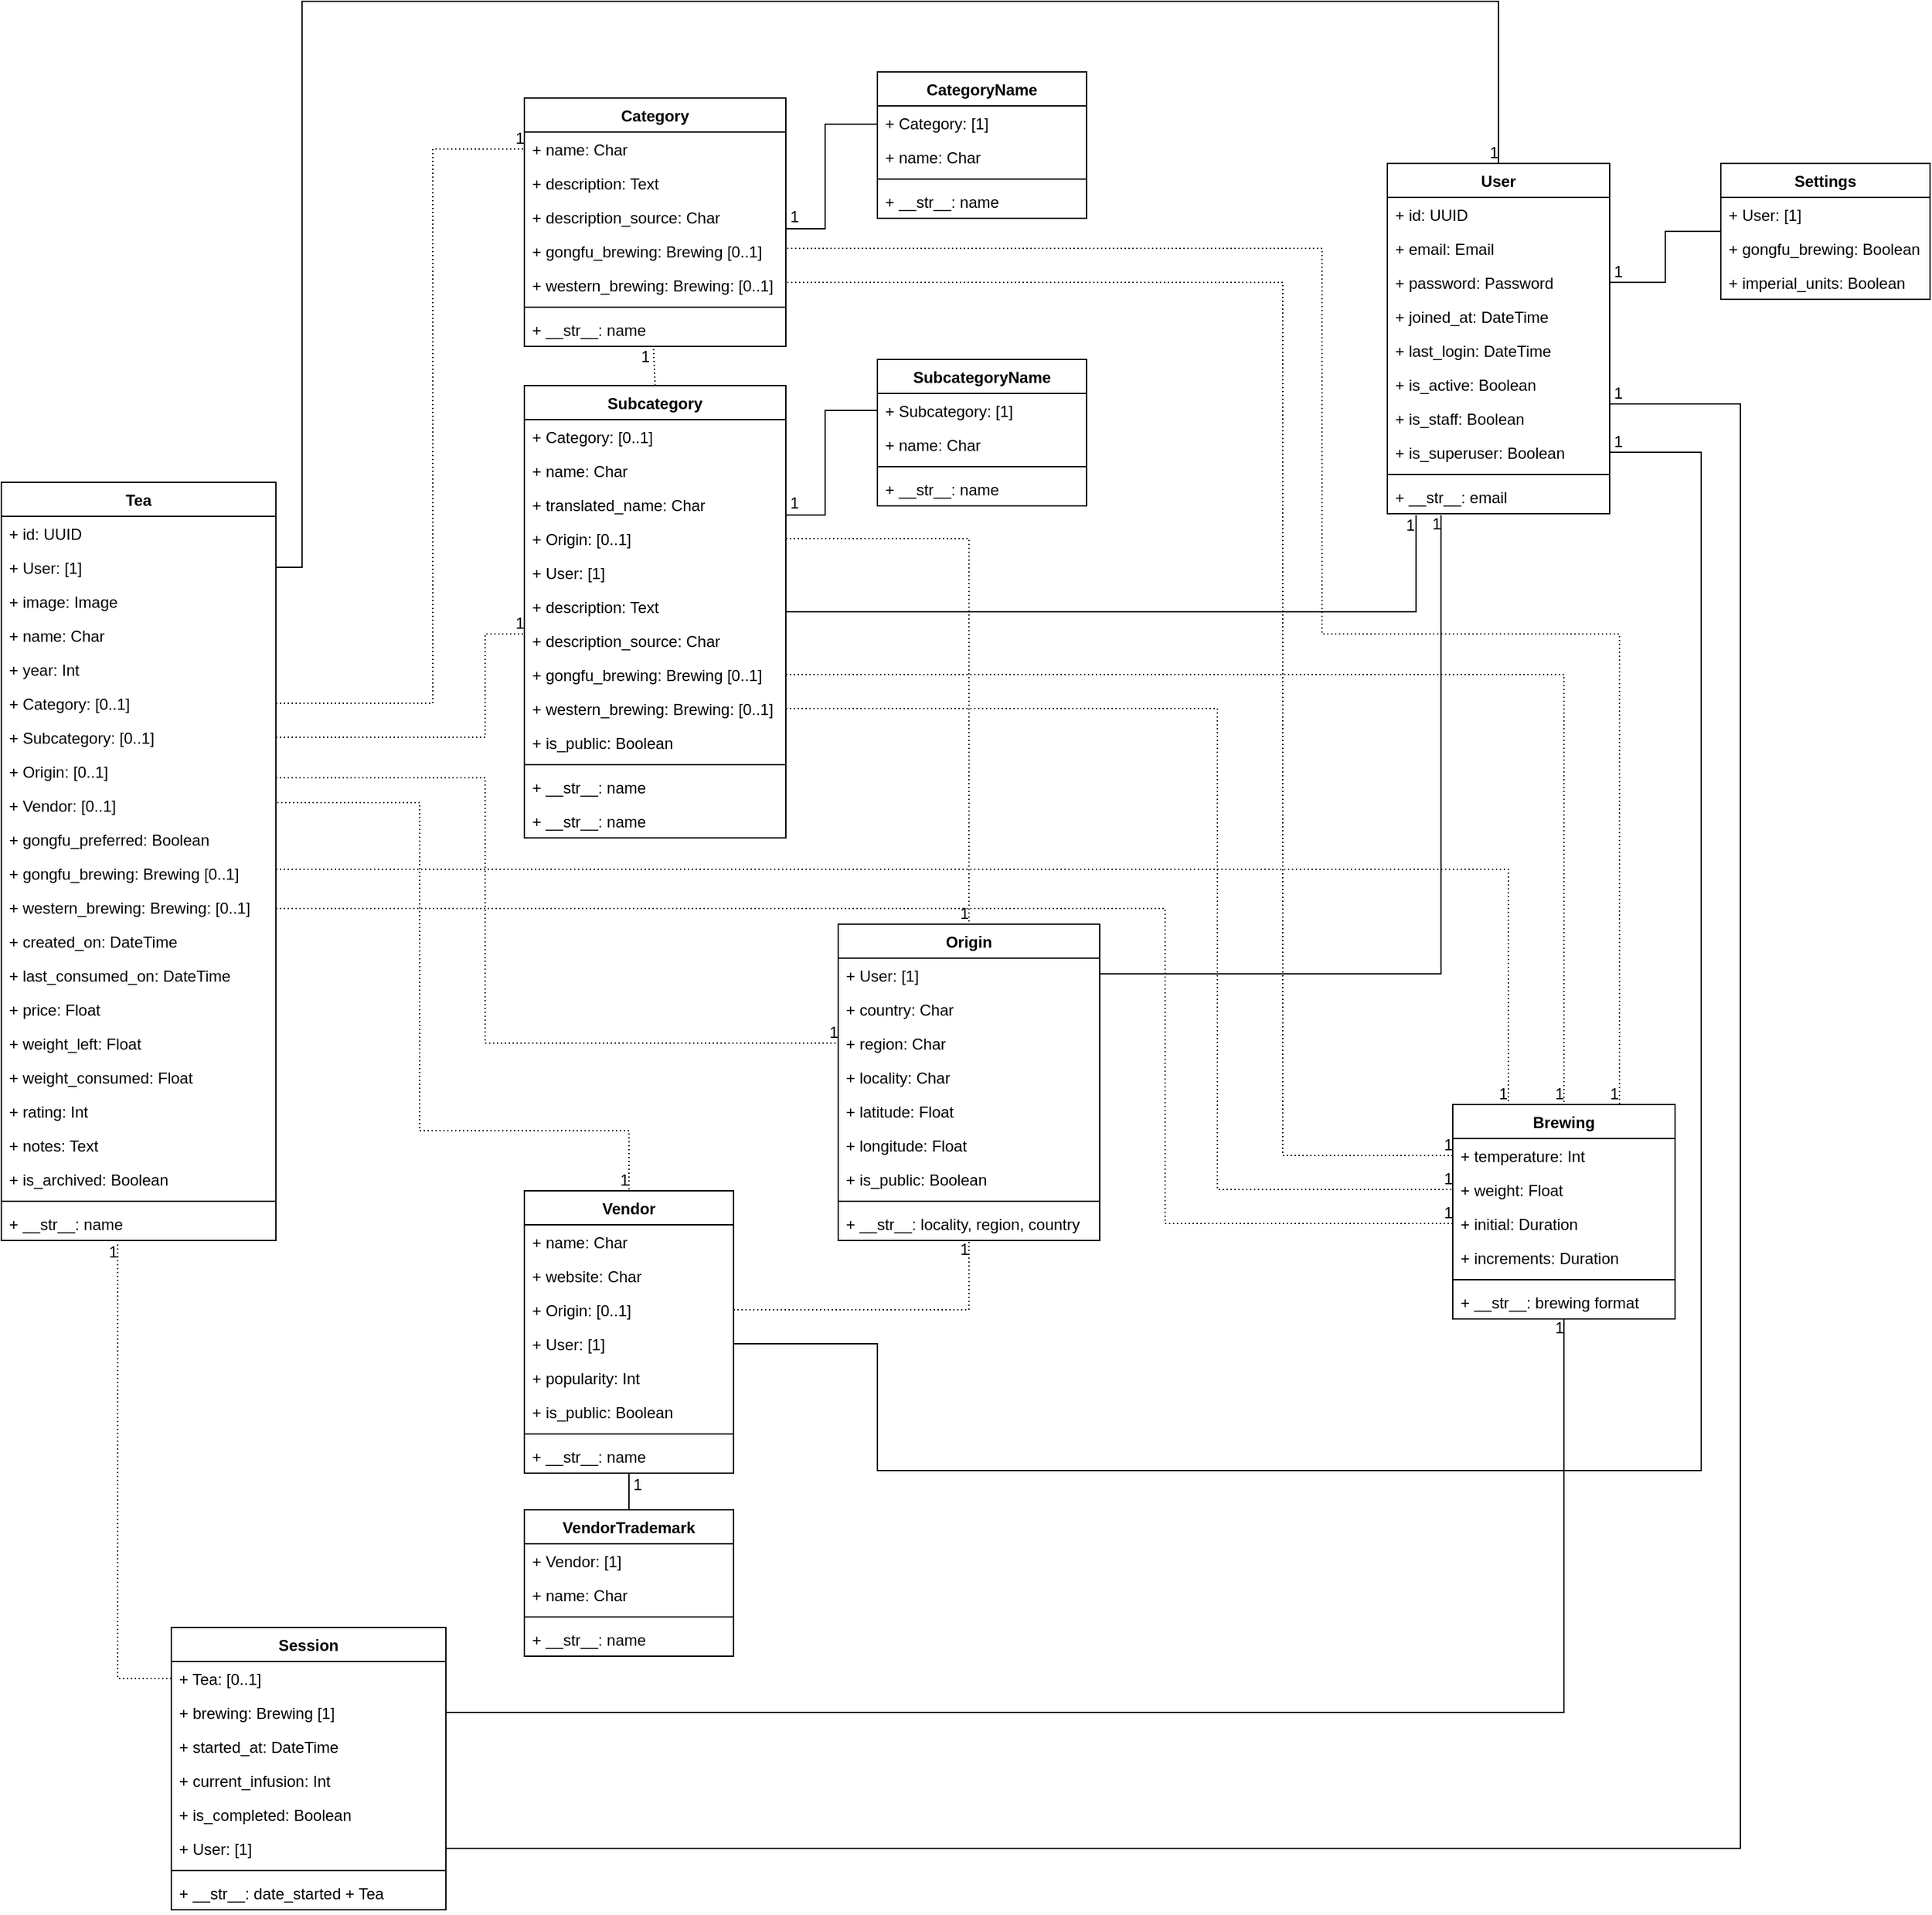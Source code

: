 <mxfile version="13.7.7" type="device"><diagram id="ERlqDM8H1WGWxy8LmIE1" name="Page-1"><mxGraphModel dx="1822" dy="1283" grid="1" gridSize="10" guides="1" tooltips="1" connect="1" arrows="1" fold="1" page="0" pageScale="1" pageWidth="850" pageHeight="1100" math="0" shadow="0"><root><mxCell id="0"/><mxCell id="1" parent="0"/><mxCell id="O02PNRUQ_utz5mJYv3w9-72" value="" style="endArrow=none;html=1;rounded=0;dashed=1;dashPattern=1 2;strokeColor=#000000;edgeStyle=orthogonalEdgeStyle;exitX=1;exitY=0.5;exitDx=0;exitDy=0;" parent="1" source="O02PNRUQ_utz5mJYv3w9-23" target="O02PNRUQ_utz5mJYv3w9-37" edge="1"><mxGeometry relative="1" as="geometry"><mxPoint x="410" y="430" as="sourcePoint"/><mxPoint x="570" y="430" as="targetPoint"/><Array as="points"><mxPoint x="170" y="419"/><mxPoint x="170" y="340"/></Array></mxGeometry></mxCell><mxCell id="O02PNRUQ_utz5mJYv3w9-73" value="1" style="resizable=0;html=1;align=right;verticalAlign=bottom;" parent="O02PNRUQ_utz5mJYv3w9-72" connectable="0" vertex="1"><mxGeometry x="1" relative="1" as="geometry"/></mxCell><mxCell id="O02PNRUQ_utz5mJYv3w9-98" value="" style="endArrow=none;html=1;rounded=0;dashed=1;dashPattern=1 2;strokeColor=#000000;align=center;edgeStyle=orthogonalEdgeStyle;exitX=1;exitY=0.5;exitDx=0;exitDy=0;" parent="1" source="O02PNRUQ_utz5mJYv3w9-92" target="O02PNRUQ_utz5mJYv3w9-93" edge="1"><mxGeometry relative="1" as="geometry"><mxPoint x="180" y="489" as="sourcePoint"/><mxPoint x="340" y="489" as="targetPoint"/><Array as="points"><mxPoint x="10" y="469"/><mxPoint x="120" y="469"/><mxPoint x="120" y="720"/><mxPoint x="280" y="720"/></Array></mxGeometry></mxCell><mxCell id="O02PNRUQ_utz5mJYv3w9-99" value="1" style="resizable=0;html=1;align=right;verticalAlign=bottom;" parent="O02PNRUQ_utz5mJYv3w9-98" connectable="0" vertex="1"><mxGeometry x="1" relative="1" as="geometry"/></mxCell><mxCell id="51CXwvKLVbVLp1ww3vql-13" value="" style="endArrow=none;html=1;rounded=0;edgeStyle=orthogonalEdgeStyle;dashed=1;dashPattern=1 2;entryX=0.424;entryY=1.038;entryDx=0;entryDy=0;entryPerimeter=0;" parent="1" source="51CXwvKLVbVLp1ww3vql-6" target="O02PNRUQ_utz5mJYv3w9-4" edge="1"><mxGeometry relative="1" as="geometry"><mxPoint x="60" y="939" as="sourcePoint"/><mxPoint x="60" y="939" as="targetPoint"/></mxGeometry></mxCell><mxCell id="51CXwvKLVbVLp1ww3vql-14" value="1" style="resizable=0;html=1;align=right;verticalAlign=bottom;" parent="51CXwvKLVbVLp1ww3vql-13" connectable="0" vertex="1"><mxGeometry x="1" relative="1" as="geometry"><mxPoint y="16" as="offset"/></mxGeometry></mxCell><mxCell id="51CXwvKLVbVLp1ww3vql-15" value="" style="endArrow=none;html=1;rounded=0;edgeStyle=orthogonalEdgeStyle;" parent="1" source="51CXwvKLVbVLp1ww3vql-9" target="O02PNRUQ_utz5mJYv3w9-76" edge="1"><mxGeometry relative="1" as="geometry"><mxPoint x="400" y="965" as="sourcePoint"/><mxPoint x="560" y="965" as="targetPoint"/></mxGeometry></mxCell><mxCell id="51CXwvKLVbVLp1ww3vql-16" value="1" style="resizable=0;html=1;align=right;verticalAlign=bottom;" parent="51CXwvKLVbVLp1ww3vql-15" connectable="0" vertex="1"><mxGeometry x="1" relative="1" as="geometry"><mxPoint y="15" as="offset"/></mxGeometry></mxCell><mxCell id="N8MZn2s2It6-Gu-V4lrR-6" value="" style="endArrow=none;html=1;rounded=0;edgeStyle=orthogonalEdgeStyle;entryX=1;entryY=0.5;entryDx=0;entryDy=0;" parent="1" source="N8MZn2s2It6-Gu-V4lrR-1" target="O02PNRUQ_utz5mJYv3w9-7" edge="1"><mxGeometry relative="1" as="geometry"><mxPoint x="750" y="330" as="sourcePoint"/><mxPoint x="1070" y="19" as="targetPoint"/><Array as="points"/></mxGeometry></mxCell><mxCell id="N8MZn2s2It6-Gu-V4lrR-7" value="1" style="resizable=0;html=1;align=right;verticalAlign=bottom;" parent="N8MZn2s2It6-Gu-V4lrR-6" connectable="0" vertex="1"><mxGeometry x="1" relative="1" as="geometry"><mxPoint x="10" as="offset"/></mxGeometry></mxCell><mxCell id="QWwtuNSNazfvdmb5oamC-1" value="" style="endArrow=none;html=1;rounded=0;edgeStyle=orthogonalEdgeStyle;exitX=1;exitY=0.5;exitDx=0;exitDy=0;" parent="1" source="QWwtuNSNazfvdmb5oamC-3" target="O02PNRUQ_utz5mJYv3w9-5" edge="1"><mxGeometry relative="1" as="geometry"><mxPoint x="105" y="160" as="sourcePoint"/><mxPoint x="130" y="-144" as="targetPoint"/><Array as="points"><mxPoint x="30" y="289"/><mxPoint x="30" y="-144"/><mxPoint x="945" y="-144"/></Array></mxGeometry></mxCell><mxCell id="QWwtuNSNazfvdmb5oamC-2" value="1" style="resizable=0;html=1;align=right;verticalAlign=bottom;" parent="QWwtuNSNazfvdmb5oamC-1" connectable="0" vertex="1"><mxGeometry x="1" relative="1" as="geometry"/></mxCell><mxCell id="QWwtuNSNazfvdmb5oamC-9" value="" style="endArrow=none;html=1;rounded=0;edgeStyle=orthogonalEdgeStyle;exitX=1;exitY=0.5;exitDx=0;exitDy=0;" parent="1" source="QWwtuNSNazfvdmb5oamC-8" target="O02PNRUQ_utz5mJYv3w9-5" edge="1"><mxGeometry relative="1" as="geometry"><mxPoint x="360" y="1059" as="sourcePoint"/><mxPoint x="520" y="1059" as="targetPoint"/><Array as="points"><mxPoint x="1130" y="1269"/><mxPoint x="1130" y="164"/></Array></mxGeometry></mxCell><mxCell id="QWwtuNSNazfvdmb5oamC-10" value="1" style="resizable=0;html=1;align=right;verticalAlign=bottom;" parent="QWwtuNSNazfvdmb5oamC-9" connectable="0" vertex="1"><mxGeometry x="1" relative="1" as="geometry"><mxPoint x="10" as="offset"/></mxGeometry></mxCell><mxCell id="QWwtuNSNazfvdmb5oamC-40" value="" style="endArrow=none;html=1;rounded=0;edgeStyle=orthogonalEdgeStyle;exitX=0.5;exitY=0;exitDx=0;exitDy=0;entryX=0.5;entryY=1;entryDx=0;entryDy=0;" parent="1" source="QWwtuNSNazfvdmb5oamC-34" target="O02PNRUQ_utz5mJYv3w9-93" edge="1"><mxGeometry relative="1" as="geometry"><mxPoint x="480" y="710" as="sourcePoint"/><mxPoint x="340" y="670" as="targetPoint"/><Array as="points"/></mxGeometry></mxCell><mxCell id="QWwtuNSNazfvdmb5oamC-41" value="1" style="resizable=0;html=1;align=right;verticalAlign=bottom;" parent="QWwtuNSNazfvdmb5oamC-40" connectable="0" vertex="1"><mxGeometry x="1" relative="1" as="geometry"><mxPoint x="10" y="17" as="offset"/></mxGeometry></mxCell><mxCell id="QWwtuNSNazfvdmb5oamC-54" value="" style="endArrow=none;html=1;rounded=0;dashed=1;dashPattern=1 2;edgeStyle=orthogonalEdgeStyle;entryX=0;entryY=0.5;entryDx=0;entryDy=0;exitX=1;exitY=0.5;exitDx=0;exitDy=0;" parent="1" source="QWwtuNSNazfvdmb5oamC-51" target="51CXwvKLVbVLp1ww3vql-17" edge="1"><mxGeometry relative="1" as="geometry"><mxPoint x="520" y="467" as="sourcePoint"/><mxPoint x="785" y="726" as="targetPoint"/><Array as="points"><mxPoint x="730" y="397"/><mxPoint x="730" y="765"/></Array></mxGeometry></mxCell><mxCell id="QWwtuNSNazfvdmb5oamC-55" value="1" style="resizable=0;html=1;align=right;verticalAlign=bottom;" parent="QWwtuNSNazfvdmb5oamC-54" connectable="0" vertex="1"><mxGeometry x="1" relative="1" as="geometry"/></mxCell><mxCell id="QWwtuNSNazfvdmb5oamC-58" value="" style="endArrow=none;html=1;rounded=0;dashed=1;dashPattern=1 2;edgeStyle=orthogonalEdgeStyle;entryX=0;entryY=0.5;entryDx=0;entryDy=0;exitX=1;exitY=0.5;exitDx=0;exitDy=0;" parent="1" source="QWwtuNSNazfvdmb5oamC-46" target="N8MZn2s2It6-Gu-V4lrR-12" edge="1"><mxGeometry relative="1" as="geometry"><mxPoint x="520" y="281" as="sourcePoint"/><mxPoint x="827.5" y="726" as="targetPoint"/><Array as="points"><mxPoint x="400" y="71"/><mxPoint x="780" y="71"/><mxPoint x="780" y="739"/></Array></mxGeometry></mxCell><mxCell id="QWwtuNSNazfvdmb5oamC-59" value="1" style="resizable=0;html=1;align=right;verticalAlign=bottom;" parent="QWwtuNSNazfvdmb5oamC-58" connectable="0" vertex="1"><mxGeometry x="1" relative="1" as="geometry"/></mxCell><mxCell id="N8MZn2s2It6-Gu-V4lrR-1" value="Settings" style="swimlane;fontStyle=1;align=center;verticalAlign=top;childLayout=stackLayout;horizontal=1;startSize=26;horizontalStack=0;resizeParent=1;resizeParentMax=0;resizeLast=0;collapsible=1;marginBottom=0;" parent="1" vertex="1"><mxGeometry x="1115" y="-20" width="160" height="104" as="geometry"/></mxCell><mxCell id="N8MZn2s2It6-Gu-V4lrR-2" value="+ User: [1]" style="text;strokeColor=none;fillColor=none;align=left;verticalAlign=top;spacingLeft=4;spacingRight=4;overflow=hidden;rotatable=0;points=[[0,0.5],[1,0.5]];portConstraint=eastwest;" parent="N8MZn2s2It6-Gu-V4lrR-1" vertex="1"><mxGeometry y="26" width="160" height="26" as="geometry"/></mxCell><mxCell id="N8MZn2s2It6-Gu-V4lrR-5" value="+ gongfu_brewing: Boolean" style="text;strokeColor=none;fillColor=none;align=left;verticalAlign=top;spacingLeft=4;spacingRight=4;overflow=hidden;rotatable=0;points=[[0,0.5],[1,0.5]];portConstraint=eastwest;" parent="N8MZn2s2It6-Gu-V4lrR-1" vertex="1"><mxGeometry y="52" width="160" height="26" as="geometry"/></mxCell><mxCell id="d5Woygqvk4NQN-vlE8zU-2" value="+ imperial_units: Boolean" style="text;strokeColor=none;fillColor=none;align=left;verticalAlign=top;spacingLeft=4;spacingRight=4;overflow=hidden;rotatable=0;points=[[0,0.5],[1,0.5]];portConstraint=eastwest;" vertex="1" parent="N8MZn2s2It6-Gu-V4lrR-1"><mxGeometry y="78" width="160" height="26" as="geometry"/></mxCell><mxCell id="QWwtuNSNazfvdmb5oamC-73" value="" style="endArrow=none;html=1;rounded=0;dashed=1;dashPattern=1 2;edgeStyle=orthogonalEdgeStyle;entryX=0.75;entryY=0;entryDx=0;entryDy=0;exitX=1;exitY=0.5;exitDx=0;exitDy=0;" parent="1" source="QWwtuNSNazfvdmb5oamC-45" target="O02PNRUQ_utz5mJYv3w9-76" edge="1"><mxGeometry relative="1" as="geometry"><mxPoint x="520" y="255" as="sourcePoint"/><mxPoint x="680" y="255" as="targetPoint"/><Array as="points"><mxPoint x="400" y="45"/><mxPoint x="810" y="45"/><mxPoint x="810" y="340"/><mxPoint x="1038" y="340"/></Array></mxGeometry></mxCell><mxCell id="QWwtuNSNazfvdmb5oamC-74" value="1" style="resizable=0;html=1;align=right;verticalAlign=bottom;" parent="QWwtuNSNazfvdmb5oamC-73" connectable="0" vertex="1"><mxGeometry x="1" relative="1" as="geometry"/></mxCell><mxCell id="QWwtuNSNazfvdmb5oamC-75" value="" style="endArrow=none;html=1;rounded=0;dashed=1;dashPattern=1 2;entryX=0.5;entryY=0;entryDx=0;entryDy=0;edgeStyle=orthogonalEdgeStyle;exitX=1;exitY=0.5;exitDx=0;exitDy=0;" parent="1" source="QWwtuNSNazfvdmb5oamC-50" target="O02PNRUQ_utz5mJYv3w9-76" edge="1"><mxGeometry relative="1" as="geometry"><mxPoint x="520" y="441" as="sourcePoint"/><mxPoint x="680" y="441" as="targetPoint"/><Array as="points"><mxPoint x="995" y="371"/></Array></mxGeometry></mxCell><mxCell id="QWwtuNSNazfvdmb5oamC-76" value="1" style="resizable=0;html=1;align=right;verticalAlign=bottom;" parent="QWwtuNSNazfvdmb5oamC-75" connectable="0" vertex="1"><mxGeometry x="1" relative="1" as="geometry"><mxPoint as="offset"/></mxGeometry></mxCell><mxCell id="QWwtuNSNazfvdmb5oamC-77" value="" style="endArrow=none;html=1;rounded=0;dashed=1;dashPattern=1 2;edgeStyle=orthogonalEdgeStyle;entryX=0.25;entryY=0;entryDx=0;entryDy=0;" parent="1" source="O02PNRUQ_utz5mJYv3w9-22" target="O02PNRUQ_utz5mJYv3w9-76" edge="1"><mxGeometry relative="1" as="geometry"><mxPoint x="-30" y="521" as="sourcePoint"/><mxPoint x="130" y="521" as="targetPoint"/><Array as="points"><mxPoint x="953" y="520"/></Array></mxGeometry></mxCell><mxCell id="QWwtuNSNazfvdmb5oamC-78" value="1" style="resizable=0;html=1;align=right;verticalAlign=bottom;" parent="QWwtuNSNazfvdmb5oamC-77" connectable="0" vertex="1"><mxGeometry x="1" relative="1" as="geometry"/></mxCell><mxCell id="QWwtuNSNazfvdmb5oamC-79" value="" style="endArrow=none;html=1;rounded=0;dashed=1;dashPattern=1 2;edgeStyle=orthogonalEdgeStyle;entryX=0;entryY=0.5;entryDx=0;entryDy=0;" parent="1" source="QWwtuNSNazfvdmb5oamC-63" target="O02PNRUQ_utz5mJYv3w9-87" edge="1"><mxGeometry relative="1" as="geometry"><mxPoint x="-30" y="547" as="sourcePoint"/><mxPoint x="742.5" y="726" as="targetPoint"/><Array as="points"><mxPoint x="690" y="550"/><mxPoint x="690" y="791"/></Array></mxGeometry></mxCell><mxCell id="QWwtuNSNazfvdmb5oamC-80" value="1" style="resizable=0;html=1;align=right;verticalAlign=bottom;" parent="QWwtuNSNazfvdmb5oamC-79" connectable="0" vertex="1"><mxGeometry x="1" relative="1" as="geometry"/></mxCell><mxCell id="QWwtuNSNazfvdmb5oamC-107" value="" style="endArrow=none;html=1;rounded=0;dashed=1;dashPattern=1 2;exitX=1;exitY=0.5;exitDx=0;exitDy=0;edgeStyle=orthogonalEdgeStyle;entryX=0;entryY=0.5;entryDx=0;entryDy=0;" parent="1" source="O02PNRUQ_utz5mJYv3w9-24" target="O02PNRUQ_utz5mJYv3w9-16" edge="1"><mxGeometry relative="1" as="geometry"><mxPoint x="-30" y="417" as="sourcePoint"/><mxPoint x="130" y="417" as="targetPoint"/><Array as="points"><mxPoint x="130" y="393"/><mxPoint x="130" y="-31"/></Array></mxGeometry></mxCell><mxCell id="QWwtuNSNazfvdmb5oamC-108" value="1" style="resizable=0;html=1;align=right;verticalAlign=bottom;" parent="QWwtuNSNazfvdmb5oamC-107" connectable="0" vertex="1"><mxGeometry x="1" relative="1" as="geometry"/></mxCell><mxCell id="QWwtuNSNazfvdmb5oamC-126" value="" style="endArrow=none;html=1;rounded=0;edgeStyle=orthogonalEdgeStyle;entryX=0.129;entryY=1.038;entryDx=0;entryDy=0;exitX=1;exitY=0.5;exitDx=0;exitDy=0;entryPerimeter=0;" parent="1" source="QWwtuNSNazfvdmb5oamC-125" target="O02PNRUQ_utz5mJYv3w9-13" edge="1"><mxGeometry relative="1" as="geometry"><mxPoint x="440" y="391" as="sourcePoint"/><mxPoint x="881.08" y="244" as="targetPoint"/><Array as="points"><mxPoint x="882" y="323"/></Array></mxGeometry></mxCell><mxCell id="QWwtuNSNazfvdmb5oamC-127" value="1" style="resizable=0;html=1;align=right;verticalAlign=bottom;" parent="QWwtuNSNazfvdmb5oamC-126" connectable="0" vertex="1"><mxGeometry x="1" relative="1" as="geometry"><mxPoint y="17" as="offset"/></mxGeometry></mxCell><mxCell id="QWwtuNSNazfvdmb5oamC-130" value="" style="endArrow=none;html=1;rounded=0;edgeStyle=orthogonalEdgeStyle;exitX=1;exitY=0.5;exitDx=0;exitDy=0;entryX=1;entryY=0.5;entryDx=0;entryDy=0;" parent="1" source="QWwtuNSNazfvdmb5oamC-129" target="O02PNRUQ_utz5mJYv3w9-11" edge="1"><mxGeometry relative="1" as="geometry"><mxPoint x="420" y="761" as="sourcePoint"/><mxPoint x="1050" y="197" as="targetPoint"/><Array as="points"><mxPoint x="470" y="883"/><mxPoint x="470" y="980"/><mxPoint x="1100" y="980"/><mxPoint x="1100" y="201"/></Array></mxGeometry></mxCell><mxCell id="QWwtuNSNazfvdmb5oamC-131" value="1" style="resizable=0;html=1;align=right;verticalAlign=bottom;" parent="QWwtuNSNazfvdmb5oamC-130" connectable="0" vertex="1"><mxGeometry x="1" relative="1" as="geometry"><mxPoint x="10" as="offset"/></mxGeometry></mxCell><mxCell id="O02PNRUQ_utz5mJYv3w9-76" value="Brewing" style="swimlane;fontStyle=1;align=center;verticalAlign=top;childLayout=stackLayout;horizontal=1;startSize=26;horizontalStack=0;resizeParent=1;resizeParentMax=0;resizeLast=0;collapsible=1;marginBottom=0;" parent="1" vertex="1"><mxGeometry x="910" y="700" width="170" height="164" as="geometry"/></mxCell><mxCell id="N8MZn2s2It6-Gu-V4lrR-12" value="+ temperature: Int" style="text;strokeColor=none;fillColor=none;align=left;verticalAlign=top;spacingLeft=4;spacingRight=4;overflow=hidden;rotatable=0;points=[[0,0.5],[1,0.5]];portConstraint=eastwest;" parent="O02PNRUQ_utz5mJYv3w9-76" vertex="1"><mxGeometry y="26" width="170" height="26" as="geometry"/></mxCell><mxCell id="51CXwvKLVbVLp1ww3vql-17" value="+ weight: Float" style="text;strokeColor=none;fillColor=none;align=left;verticalAlign=top;spacingLeft=4;spacingRight=4;overflow=hidden;rotatable=0;points=[[0,0.5],[1,0.5]];portConstraint=eastwest;" parent="O02PNRUQ_utz5mJYv3w9-76" vertex="1"><mxGeometry y="52" width="170" height="26" as="geometry"/></mxCell><mxCell id="O02PNRUQ_utz5mJYv3w9-87" value="+ initial: Duration" style="text;strokeColor=none;fillColor=none;align=left;verticalAlign=top;spacingLeft=4;spacingRight=4;overflow=hidden;rotatable=0;points=[[0,0.5],[1,0.5]];portConstraint=eastwest;" parent="O02PNRUQ_utz5mJYv3w9-76" vertex="1"><mxGeometry y="78" width="170" height="26" as="geometry"/></mxCell><mxCell id="O02PNRUQ_utz5mJYv3w9-88" value="+ increments: Duration" style="text;strokeColor=none;fillColor=none;align=left;verticalAlign=top;spacingLeft=4;spacingRight=4;overflow=hidden;rotatable=0;points=[[0,0.5],[1,0.5]];portConstraint=eastwest;" parent="O02PNRUQ_utz5mJYv3w9-76" vertex="1"><mxGeometry y="104" width="170" height="26" as="geometry"/></mxCell><mxCell id="O02PNRUQ_utz5mJYv3w9-79" value="" style="line;strokeWidth=1;fillColor=none;align=left;verticalAlign=middle;spacingTop=-1;spacingLeft=3;spacingRight=3;rotatable=0;labelPosition=right;points=[];portConstraint=eastwest;" parent="O02PNRUQ_utz5mJYv3w9-76" vertex="1"><mxGeometry y="130" width="170" height="8" as="geometry"/></mxCell><mxCell id="O02PNRUQ_utz5mJYv3w9-80" value="+ __str__: brewing format" style="text;strokeColor=none;fillColor=none;align=left;verticalAlign=top;spacingLeft=4;spacingRight=4;overflow=hidden;rotatable=0;points=[[0,0.5],[1,0.5]];portConstraint=eastwest;" parent="O02PNRUQ_utz5mJYv3w9-76" vertex="1"><mxGeometry y="138" width="170" height="26" as="geometry"/></mxCell><mxCell id="O02PNRUQ_utz5mJYv3w9-5" value="User" style="swimlane;fontStyle=1;align=center;verticalAlign=top;childLayout=stackLayout;horizontal=1;startSize=26;horizontalStack=0;resizeParent=1;resizeParentMax=0;resizeLast=0;collapsible=1;marginBottom=0;" parent="1" vertex="1"><mxGeometry x="860" y="-20" width="170" height="268" as="geometry"/></mxCell><mxCell id="VThV8Sqx-7DaZgq53jRN-1" value="+ id: UUID" style="text;strokeColor=none;fillColor=none;align=left;verticalAlign=top;spacingLeft=4;spacingRight=4;overflow=hidden;rotatable=0;points=[[0,0.5],[1,0.5]];portConstraint=eastwest;" parent="O02PNRUQ_utz5mJYv3w9-5" vertex="1"><mxGeometry y="26" width="170" height="26" as="geometry"/></mxCell><mxCell id="O02PNRUQ_utz5mJYv3w9-6" value="+ email: Email" style="text;strokeColor=none;fillColor=none;align=left;verticalAlign=top;spacingLeft=4;spacingRight=4;overflow=hidden;rotatable=0;points=[[0,0.5],[1,0.5]];portConstraint=eastwest;" parent="O02PNRUQ_utz5mJYv3w9-5" vertex="1"><mxGeometry y="52" width="170" height="26" as="geometry"/></mxCell><mxCell id="O02PNRUQ_utz5mJYv3w9-7" value="+ password: Password" style="text;strokeColor=none;fillColor=none;align=left;verticalAlign=top;spacingLeft=4;spacingRight=4;overflow=hidden;rotatable=0;points=[[0,0.5],[1,0.5]];portConstraint=eastwest;" parent="O02PNRUQ_utz5mJYv3w9-5" vertex="1"><mxGeometry y="78" width="170" height="26" as="geometry"/></mxCell><mxCell id="O02PNRUQ_utz5mJYv3w9-8" value="+ joined_at: DateTime" style="text;strokeColor=none;fillColor=none;align=left;verticalAlign=top;spacingLeft=4;spacingRight=4;overflow=hidden;rotatable=0;points=[[0,0.5],[1,0.5]];portConstraint=eastwest;" parent="O02PNRUQ_utz5mJYv3w9-5" vertex="1"><mxGeometry y="104" width="170" height="26" as="geometry"/></mxCell><mxCell id="O02PNRUQ_utz5mJYv3w9-14" value="+ last_login: DateTime" style="text;strokeColor=none;fillColor=none;align=left;verticalAlign=top;spacingLeft=4;spacingRight=4;overflow=hidden;rotatable=0;points=[[0,0.5],[1,0.5]];portConstraint=eastwest;" parent="O02PNRUQ_utz5mJYv3w9-5" vertex="1"><mxGeometry y="130" width="170" height="26" as="geometry"/></mxCell><mxCell id="O02PNRUQ_utz5mJYv3w9-9" value="+ is_active: Boolean" style="text;strokeColor=none;fillColor=none;align=left;verticalAlign=top;spacingLeft=4;spacingRight=4;overflow=hidden;rotatable=0;points=[[0,0.5],[1,0.5]];portConstraint=eastwest;" parent="O02PNRUQ_utz5mJYv3w9-5" vertex="1"><mxGeometry y="156" width="170" height="26" as="geometry"/></mxCell><mxCell id="O02PNRUQ_utz5mJYv3w9-10" value="+ is_staff: Boolean" style="text;strokeColor=none;fillColor=none;align=left;verticalAlign=top;spacingLeft=4;spacingRight=4;overflow=hidden;rotatable=0;points=[[0,0.5],[1,0.5]];portConstraint=eastwest;" parent="O02PNRUQ_utz5mJYv3w9-5" vertex="1"><mxGeometry y="182" width="170" height="26" as="geometry"/></mxCell><mxCell id="O02PNRUQ_utz5mJYv3w9-11" value="+ is_superuser: Boolean" style="text;strokeColor=none;fillColor=none;align=left;verticalAlign=top;spacingLeft=4;spacingRight=4;overflow=hidden;rotatable=0;points=[[0,0.5],[1,0.5]];portConstraint=eastwest;" parent="O02PNRUQ_utz5mJYv3w9-5" vertex="1"><mxGeometry y="208" width="170" height="26" as="geometry"/></mxCell><mxCell id="O02PNRUQ_utz5mJYv3w9-12" value="" style="line;strokeWidth=1;fillColor=none;align=left;verticalAlign=middle;spacingTop=-1;spacingLeft=3;spacingRight=3;rotatable=0;labelPosition=right;points=[];portConstraint=eastwest;" parent="O02PNRUQ_utz5mJYv3w9-5" vertex="1"><mxGeometry y="234" width="170" height="8" as="geometry"/></mxCell><mxCell id="O02PNRUQ_utz5mJYv3w9-13" value="+ __str__: email" style="text;strokeColor=none;fillColor=none;align=left;verticalAlign=top;spacingLeft=4;spacingRight=4;overflow=hidden;rotatable=0;points=[[0,0.5],[1,0.5]];portConstraint=eastwest;" parent="O02PNRUQ_utz5mJYv3w9-5" vertex="1"><mxGeometry y="242" width="170" height="26" as="geometry"/></mxCell><mxCell id="O02PNRUQ_utz5mJYv3w9-15" value="Category" style="swimlane;fontStyle=1;align=center;verticalAlign=top;childLayout=stackLayout;horizontal=1;startSize=26;horizontalStack=0;resizeParent=1;resizeParentMax=0;resizeLast=0;collapsible=1;marginBottom=0;" parent="1" vertex="1"><mxGeometry x="200" y="-70" width="200" height="190" as="geometry"/></mxCell><mxCell id="O02PNRUQ_utz5mJYv3w9-16" value="+ name: Char" style="text;strokeColor=none;fillColor=none;align=left;verticalAlign=top;spacingLeft=4;spacingRight=4;overflow=hidden;rotatable=0;points=[[0,0.5],[1,0.5]];portConstraint=eastwest;" parent="O02PNRUQ_utz5mJYv3w9-15" vertex="1"><mxGeometry y="26" width="200" height="26" as="geometry"/></mxCell><mxCell id="VThV8Sqx-7DaZgq53jRN-4" value="+ description: Text" style="text;strokeColor=none;fillColor=none;align=left;verticalAlign=top;spacingLeft=4;spacingRight=4;overflow=hidden;rotatable=0;points=[[0,0.5],[1,0.5]];portConstraint=eastwest;" parent="O02PNRUQ_utz5mJYv3w9-15" vertex="1"><mxGeometry y="52" width="200" height="26" as="geometry"/></mxCell><mxCell id="VThV8Sqx-7DaZgq53jRN-5" value="+ description_source: Char" style="text;strokeColor=none;fillColor=none;align=left;verticalAlign=top;spacingLeft=4;spacingRight=4;overflow=hidden;rotatable=0;points=[[0,0.5],[1,0.5]];portConstraint=eastwest;" parent="O02PNRUQ_utz5mJYv3w9-15" vertex="1"><mxGeometry y="78" width="200" height="26" as="geometry"/></mxCell><mxCell id="QWwtuNSNazfvdmb5oamC-45" value="+ gongfu_brewing: Brewing [0..1]" style="text;strokeColor=none;fillColor=none;align=left;verticalAlign=top;spacingLeft=4;spacingRight=4;overflow=hidden;rotatable=0;points=[[0,0.5],[1,0.5]];portConstraint=eastwest;" parent="O02PNRUQ_utz5mJYv3w9-15" vertex="1"><mxGeometry y="104" width="200" height="26" as="geometry"/></mxCell><mxCell id="QWwtuNSNazfvdmb5oamC-46" value="+ western_brewing: Brewing: [0..1]" style="text;strokeColor=none;fillColor=none;align=left;verticalAlign=top;spacingLeft=4;spacingRight=4;overflow=hidden;rotatable=0;points=[[0,0.5],[1,0.5]];portConstraint=eastwest;" parent="O02PNRUQ_utz5mJYv3w9-15" vertex="1"><mxGeometry y="130" width="200" height="26" as="geometry"/></mxCell><mxCell id="O02PNRUQ_utz5mJYv3w9-17" value="" style="line;strokeWidth=1;fillColor=none;align=left;verticalAlign=middle;spacingTop=-1;spacingLeft=3;spacingRight=3;rotatable=0;labelPosition=right;points=[];portConstraint=eastwest;" parent="O02PNRUQ_utz5mJYv3w9-15" vertex="1"><mxGeometry y="156" width="200" height="8" as="geometry"/></mxCell><mxCell id="O02PNRUQ_utz5mJYv3w9-18" value="+ __str__: name" style="text;strokeColor=none;fillColor=none;align=left;verticalAlign=top;spacingLeft=4;spacingRight=4;overflow=hidden;rotatable=0;points=[[0,0.5],[1,0.5]];portConstraint=eastwest;" parent="O02PNRUQ_utz5mJYv3w9-15" vertex="1"><mxGeometry y="164" width="200" height="26" as="geometry"/></mxCell><mxCell id="y7QYFi7R_V6b-nVKkgER-1" value="CategoryName&#xA;" style="swimlane;fontStyle=1;align=center;verticalAlign=top;childLayout=stackLayout;horizontal=1;startSize=26;horizontalStack=0;resizeParent=1;resizeParentMax=0;resizeLast=0;collapsible=1;marginBottom=0;" parent="1" vertex="1"><mxGeometry x="470" y="-90" width="160" height="112" as="geometry"><mxRectangle x="380" y="321" width="100" height="26" as="alternateBounds"/></mxGeometry></mxCell><mxCell id="y7QYFi7R_V6b-nVKkgER-2" value="+ Category: [1]" style="text;strokeColor=none;fillColor=none;align=left;verticalAlign=top;spacingLeft=4;spacingRight=4;overflow=hidden;rotatable=0;points=[[0,0.5],[1,0.5]];portConstraint=eastwest;" parent="y7QYFi7R_V6b-nVKkgER-1" vertex="1"><mxGeometry y="26" width="160" height="26" as="geometry"/></mxCell><mxCell id="y7QYFi7R_V6b-nVKkgER-3" value="+ name: Char" style="text;strokeColor=none;fillColor=none;align=left;verticalAlign=top;spacingLeft=4;spacingRight=4;overflow=hidden;rotatable=0;points=[[0,0.5],[1,0.5]];portConstraint=eastwest;" parent="y7QYFi7R_V6b-nVKkgER-1" vertex="1"><mxGeometry y="52" width="160" height="26" as="geometry"/></mxCell><mxCell id="y7QYFi7R_V6b-nVKkgER-4" value="" style="line;strokeWidth=1;fillColor=none;align=left;verticalAlign=middle;spacingTop=-1;spacingLeft=3;spacingRight=3;rotatable=0;labelPosition=right;points=[];portConstraint=eastwest;" parent="y7QYFi7R_V6b-nVKkgER-1" vertex="1"><mxGeometry y="78" width="160" height="8" as="geometry"/></mxCell><mxCell id="y7QYFi7R_V6b-nVKkgER-5" value="+ __str__: name" style="text;strokeColor=none;fillColor=none;align=left;verticalAlign=top;spacingLeft=4;spacingRight=4;overflow=hidden;rotatable=0;points=[[0,0.5],[1,0.5]];portConstraint=eastwest;" parent="y7QYFi7R_V6b-nVKkgER-1" vertex="1"><mxGeometry y="86" width="160" height="26" as="geometry"/></mxCell><mxCell id="51CXwvKLVbVLp1ww3vql-5" value="Session" style="swimlane;fontStyle=1;align=center;verticalAlign=top;childLayout=stackLayout;horizontal=1;startSize=26;horizontalStack=0;resizeParent=1;resizeParentMax=0;resizeLast=0;collapsible=1;marginBottom=0;" parent="1" vertex="1"><mxGeometry x="-70" y="1100" width="210" height="216" as="geometry"><mxRectangle x="410" y="670" width="70" height="26" as="alternateBounds"/></mxGeometry></mxCell><mxCell id="51CXwvKLVbVLp1ww3vql-6" value="+ Tea: [0..1]" style="text;strokeColor=none;fillColor=none;align=left;verticalAlign=top;spacingLeft=4;spacingRight=4;overflow=hidden;rotatable=0;points=[[0,0.5],[1,0.5]];portConstraint=eastwest;" parent="51CXwvKLVbVLp1ww3vql-5" vertex="1"><mxGeometry y="26" width="210" height="26" as="geometry"/></mxCell><mxCell id="51CXwvKLVbVLp1ww3vql-9" value="+ brewing: Brewing [1]" style="text;strokeColor=none;fillColor=none;align=left;verticalAlign=top;spacingLeft=4;spacingRight=4;overflow=hidden;rotatable=0;points=[[0,0.5],[1,0.5]];portConstraint=eastwest;" parent="51CXwvKLVbVLp1ww3vql-5" vertex="1"><mxGeometry y="52" width="210" height="26" as="geometry"/></mxCell><mxCell id="51CXwvKLVbVLp1ww3vql-10" value="+ started_at: DateTime" style="text;strokeColor=none;fillColor=none;align=left;verticalAlign=top;spacingLeft=4;spacingRight=4;overflow=hidden;rotatable=0;points=[[0,0.5],[1,0.5]];portConstraint=eastwest;" parent="51CXwvKLVbVLp1ww3vql-5" vertex="1"><mxGeometry y="78" width="210" height="26" as="geometry"/></mxCell><mxCell id="51CXwvKLVbVLp1ww3vql-11" value="+ current_infusion: Int" style="text;strokeColor=none;fillColor=none;align=left;verticalAlign=top;spacingLeft=4;spacingRight=4;overflow=hidden;rotatable=0;points=[[0,0.5],[1,0.5]];portConstraint=eastwest;" parent="51CXwvKLVbVLp1ww3vql-5" vertex="1"><mxGeometry y="104" width="210" height="26" as="geometry"/></mxCell><mxCell id="d5Woygqvk4NQN-vlE8zU-1" value="+ is_completed: Boolean" style="text;strokeColor=none;fillColor=none;align=left;verticalAlign=top;spacingLeft=4;spacingRight=4;overflow=hidden;rotatable=0;points=[[0,0.5],[1,0.5]];portConstraint=eastwest;" vertex="1" parent="51CXwvKLVbVLp1ww3vql-5"><mxGeometry y="130" width="210" height="26" as="geometry"/></mxCell><mxCell id="QWwtuNSNazfvdmb5oamC-8" value="+ User: [1]" style="text;strokeColor=none;fillColor=none;align=left;verticalAlign=top;spacingLeft=4;spacingRight=4;overflow=hidden;rotatable=0;points=[[0,0.5],[1,0.5]];portConstraint=eastwest;" parent="51CXwvKLVbVLp1ww3vql-5" vertex="1"><mxGeometry y="156" width="210" height="26" as="geometry"/></mxCell><mxCell id="QWwtuNSNazfvdmb5oamC-15" value="" style="line;strokeWidth=1;fillColor=none;align=left;verticalAlign=middle;spacingTop=-1;spacingLeft=3;spacingRight=3;rotatable=0;labelPosition=right;points=[];portConstraint=eastwest;" parent="51CXwvKLVbVLp1ww3vql-5" vertex="1"><mxGeometry y="182" width="210" height="8" as="geometry"/></mxCell><mxCell id="QWwtuNSNazfvdmb5oamC-12" value="+ __str__: date_started + Tea" style="text;strokeColor=none;fillColor=none;align=left;verticalAlign=top;spacingLeft=4;spacingRight=4;overflow=hidden;rotatable=0;points=[[0,0.5],[1,0.5]];portConstraint=eastwest;" parent="51CXwvKLVbVLp1ww3vql-5" vertex="1"><mxGeometry y="190" width="210" height="26" as="geometry"/></mxCell><mxCell id="QWwtuNSNazfvdmb5oamC-141" value="" style="endArrow=none;html=1;rounded=0;dashed=1;dashPattern=1 2;edgeStyle=orthogonalEdgeStyle;" parent="1" source="QWwtuNSNazfvdmb5oamC-133" target="QWwtuNSNazfvdmb5oamC-136" edge="1"><mxGeometry relative="1" as="geometry"><mxPoint x="440" y="417" as="sourcePoint"/><mxPoint x="600" y="417" as="targetPoint"/></mxGeometry></mxCell><mxCell id="QWwtuNSNazfvdmb5oamC-142" value="1" style="resizable=0;html=1;align=right;verticalAlign=bottom;" parent="QWwtuNSNazfvdmb5oamC-141" connectable="0" vertex="1"><mxGeometry x="1" relative="1" as="geometry"/></mxCell><mxCell id="QWwtuNSNazfvdmb5oamC-143" value="" style="endArrow=none;html=1;rounded=0;dashed=1;dashPattern=1 2;edgeStyle=orthogonalEdgeStyle;" parent="1" source="QWwtuNSNazfvdmb5oamC-135" target="QWwtuNSNazfvdmb5oamC-136" edge="1"><mxGeometry relative="1" as="geometry"><mxPoint x="420" y="857" as="sourcePoint"/><mxPoint x="580" y="857" as="targetPoint"/></mxGeometry></mxCell><mxCell id="QWwtuNSNazfvdmb5oamC-144" value="1" style="resizable=0;html=1;align=right;verticalAlign=bottom;" parent="QWwtuNSNazfvdmb5oamC-143" connectable="0" vertex="1"><mxGeometry x="1" relative="1" as="geometry"><mxPoint y="15" as="offset"/></mxGeometry></mxCell><mxCell id="QWwtuNSNazfvdmb5oamC-24" value="" style="endArrow=none;html=1;rounded=0;edgeStyle=orthogonalEdgeStyle;exitX=0;exitY=0.5;exitDx=0;exitDy=0;" parent="1" source="QWwtuNSNazfvdmb5oamC-17" target="O02PNRUQ_utz5mJYv3w9-37" edge="1"><mxGeometry relative="1" as="geometry"><mxPoint x="490" y="335" as="sourcePoint"/><mxPoint x="470" y="300" as="targetPoint"/><Array as="points"><mxPoint x="430" y="169"/><mxPoint x="430" y="249"/></Array></mxGeometry></mxCell><mxCell id="QWwtuNSNazfvdmb5oamC-25" value="1" style="resizable=0;html=1;align=right;verticalAlign=bottom;" parent="QWwtuNSNazfvdmb5oamC-24" connectable="0" vertex="1"><mxGeometry x="1" relative="1" as="geometry"><mxPoint x="10" y="-1" as="offset"/></mxGeometry></mxCell><mxCell id="QWwtuNSNazfvdmb5oamC-136" value="Origin&#xA;" style="swimlane;fontStyle=1;align=center;verticalAlign=top;childLayout=stackLayout;horizontal=1;startSize=26;horizontalStack=0;resizeParent=1;resizeParentMax=0;resizeLast=0;collapsible=1;marginBottom=0;" parent="1" vertex="1"><mxGeometry x="440" y="562" width="200" height="242" as="geometry"><mxRectangle x="380" y="321" width="100" height="26" as="alternateBounds"/></mxGeometry></mxCell><mxCell id="QWwtuNSNazfvdmb5oamC-149" value="+ User: [1]" style="text;strokeColor=none;fillColor=none;align=left;verticalAlign=top;spacingLeft=4;spacingRight=4;overflow=hidden;rotatable=0;points=[[0,0.5],[1,0.5]];portConstraint=eastwest;" parent="QWwtuNSNazfvdmb5oamC-136" vertex="1"><mxGeometry y="26" width="200" height="26" as="geometry"/></mxCell><mxCell id="QWwtuNSNazfvdmb5oamC-137" value="+ country: Char" style="text;strokeColor=none;fillColor=none;align=left;verticalAlign=top;spacingLeft=4;spacingRight=4;overflow=hidden;rotatable=0;points=[[0,0.5],[1,0.5]];portConstraint=eastwest;" parent="QWwtuNSNazfvdmb5oamC-136" vertex="1"><mxGeometry y="52" width="200" height="26" as="geometry"/></mxCell><mxCell id="QWwtuNSNazfvdmb5oamC-138" value="+ region: Char" style="text;strokeColor=none;fillColor=none;align=left;verticalAlign=top;spacingLeft=4;spacingRight=4;overflow=hidden;rotatable=0;points=[[0,0.5],[1,0.5]];portConstraint=eastwest;" parent="QWwtuNSNazfvdmb5oamC-136" vertex="1"><mxGeometry y="78" width="200" height="26" as="geometry"/></mxCell><mxCell id="QWwtuNSNazfvdmb5oamC-147" value="+ locality: Char" style="text;strokeColor=none;fillColor=none;align=left;verticalAlign=top;spacingLeft=4;spacingRight=4;overflow=hidden;rotatable=0;points=[[0,0.5],[1,0.5]];portConstraint=eastwest;" parent="QWwtuNSNazfvdmb5oamC-136" vertex="1"><mxGeometry y="104" width="200" height="26" as="geometry"/></mxCell><mxCell id="VThV8Sqx-7DaZgq53jRN-2" value="+ latitude: Float" style="text;strokeColor=none;fillColor=none;align=left;verticalAlign=top;spacingLeft=4;spacingRight=4;overflow=hidden;rotatable=0;points=[[0,0.5],[1,0.5]];portConstraint=eastwest;" parent="QWwtuNSNazfvdmb5oamC-136" vertex="1"><mxGeometry y="130" width="200" height="26" as="geometry"/></mxCell><mxCell id="VThV8Sqx-7DaZgq53jRN-3" value="+ longitude: Float" style="text;strokeColor=none;fillColor=none;align=left;verticalAlign=top;spacingLeft=4;spacingRight=4;overflow=hidden;rotatable=0;points=[[0,0.5],[1,0.5]];portConstraint=eastwest;" parent="QWwtuNSNazfvdmb5oamC-136" vertex="1"><mxGeometry y="156" width="200" height="26" as="geometry"/></mxCell><mxCell id="QWwtuNSNazfvdmb5oamC-154" value="+ is_public: Boolean" style="text;strokeColor=none;fillColor=none;align=left;verticalAlign=top;spacingLeft=4;spacingRight=4;overflow=hidden;rotatable=0;points=[[0,0.5],[1,0.5]];portConstraint=eastwest;" parent="QWwtuNSNazfvdmb5oamC-136" vertex="1"><mxGeometry y="182" width="200" height="26" as="geometry"/></mxCell><mxCell id="QWwtuNSNazfvdmb5oamC-139" value="" style="line;strokeWidth=1;fillColor=none;align=left;verticalAlign=middle;spacingTop=-1;spacingLeft=3;spacingRight=3;rotatable=0;labelPosition=right;points=[];portConstraint=eastwest;" parent="QWwtuNSNazfvdmb5oamC-136" vertex="1"><mxGeometry y="208" width="200" height="8" as="geometry"/></mxCell><mxCell id="QWwtuNSNazfvdmb5oamC-140" value="+ __str__: locality, region, country" style="text;strokeColor=none;fillColor=none;align=left;verticalAlign=top;spacingLeft=4;spacingRight=4;overflow=hidden;rotatable=0;points=[[0,0.5],[1,0.5]];portConstraint=eastwest;" parent="QWwtuNSNazfvdmb5oamC-136" vertex="1"><mxGeometry y="216" width="200" height="26" as="geometry"/></mxCell><mxCell id="QWwtuNSNazfvdmb5oamC-150" value="" style="endArrow=none;html=1;rounded=0;edgeStyle=orthogonalEdgeStyle;entryX=0.247;entryY=1.038;entryDx=0;entryDy=0;entryPerimeter=0;exitX=1;exitY=0.5;exitDx=0;exitDy=0;" parent="1" source="QWwtuNSNazfvdmb5oamC-149" target="O02PNRUQ_utz5mJYv3w9-13" edge="1"><mxGeometry relative="1" as="geometry"><mxPoint x="640" y="679" as="sourcePoint"/><mxPoint x="900.97" y="243.012" as="targetPoint"/><Array as="points"><mxPoint x="640" y="600"/><mxPoint x="901" y="600"/></Array></mxGeometry></mxCell><mxCell id="QWwtuNSNazfvdmb5oamC-151" value="1" style="resizable=0;html=1;align=right;verticalAlign=bottom;" parent="QWwtuNSNazfvdmb5oamC-150" connectable="0" vertex="1"><mxGeometry x="1" relative="1" as="geometry"><mxPoint y="16" as="offset"/></mxGeometry></mxCell><mxCell id="VThV8Sqx-7DaZgq53jRN-6" value="" style="endArrow=none;html=1;rounded=0;dashed=1;dashPattern=1 2;exitX=0.5;exitY=0;exitDx=0;exitDy=0;entryX=0.494;entryY=1.077;entryDx=0;entryDy=0;entryPerimeter=0;" parent="1" source="O02PNRUQ_utz5mJYv3w9-37" target="O02PNRUQ_utz5mJYv3w9-18" edge="1"><mxGeometry relative="1" as="geometry"><mxPoint x="200" y="180" as="sourcePoint"/><mxPoint x="360" y="180" as="targetPoint"/></mxGeometry></mxCell><mxCell id="VThV8Sqx-7DaZgq53jRN-7" value="1" style="resizable=0;html=1;align=right;verticalAlign=bottom;" parent="VThV8Sqx-7DaZgq53jRN-6" connectable="0" vertex="1"><mxGeometry x="1" relative="1" as="geometry"><mxPoint x="-2" y="14" as="offset"/></mxGeometry></mxCell><mxCell id="O02PNRUQ_utz5mJYv3w9-93" value="Vendor" style="swimlane;fontStyle=1;align=center;verticalAlign=top;childLayout=stackLayout;horizontal=1;startSize=26;horizontalStack=0;resizeParent=1;resizeParentMax=0;resizeLast=0;collapsible=1;marginBottom=0;" parent="1" vertex="1"><mxGeometry x="200" y="766" width="160" height="216" as="geometry"/></mxCell><mxCell id="O02PNRUQ_utz5mJYv3w9-94" value="+ name: Char" style="text;strokeColor=none;fillColor=none;align=left;verticalAlign=top;spacingLeft=4;spacingRight=4;overflow=hidden;rotatable=0;points=[[0,0.5],[1,0.5]];portConstraint=eastwest;" parent="O02PNRUQ_utz5mJYv3w9-93" vertex="1"><mxGeometry y="26" width="160" height="26" as="geometry"/></mxCell><mxCell id="O02PNRUQ_utz5mJYv3w9-95" value="+ website: Char" style="text;strokeColor=none;fillColor=none;align=left;verticalAlign=top;spacingLeft=4;spacingRight=4;overflow=hidden;rotatable=0;points=[[0,0.5],[1,0.5]];portConstraint=eastwest;" parent="O02PNRUQ_utz5mJYv3w9-93" vertex="1"><mxGeometry y="52" width="160" height="26" as="geometry"/></mxCell><mxCell id="QWwtuNSNazfvdmb5oamC-135" value="+ Origin: [0..1]" style="text;strokeColor=none;fillColor=none;align=left;verticalAlign=top;spacingLeft=4;spacingRight=4;overflow=hidden;rotatable=0;points=[[0,0.5],[1,0.5]];portConstraint=eastwest;" parent="O02PNRUQ_utz5mJYv3w9-93" vertex="1"><mxGeometry y="78" width="160" height="26" as="geometry"/></mxCell><mxCell id="QWwtuNSNazfvdmb5oamC-129" value="+ User: [1]" style="text;strokeColor=none;fillColor=none;align=left;verticalAlign=top;spacingLeft=4;spacingRight=4;overflow=hidden;rotatable=0;points=[[0,0.5],[1,0.5]];portConstraint=eastwest;" parent="O02PNRUQ_utz5mJYv3w9-93" vertex="1"><mxGeometry y="104" width="160" height="26" as="geometry"/></mxCell><mxCell id="QWwtuNSNazfvdmb5oamC-4" value="+ popularity: Int" style="text;strokeColor=none;fillColor=none;align=left;verticalAlign=top;spacingLeft=4;spacingRight=4;overflow=hidden;rotatable=0;points=[[0,0.5],[1,0.5]];portConstraint=eastwest;" parent="O02PNRUQ_utz5mJYv3w9-93" vertex="1"><mxGeometry y="130" width="160" height="26" as="geometry"/></mxCell><mxCell id="QWwtuNSNazfvdmb5oamC-156" value="+ is_public: Boolean" style="text;strokeColor=none;fillColor=none;align=left;verticalAlign=top;spacingLeft=4;spacingRight=4;overflow=hidden;rotatable=0;points=[[0,0.5],[1,0.5]];portConstraint=eastwest;" parent="O02PNRUQ_utz5mJYv3w9-93" vertex="1"><mxGeometry y="156" width="160" height="26" as="geometry"/></mxCell><mxCell id="O02PNRUQ_utz5mJYv3w9-96" value="" style="line;strokeWidth=1;fillColor=none;align=left;verticalAlign=middle;spacingTop=-1;spacingLeft=3;spacingRight=3;rotatable=0;labelPosition=right;points=[];portConstraint=eastwest;" parent="O02PNRUQ_utz5mJYv3w9-93" vertex="1"><mxGeometry y="182" width="160" height="8" as="geometry"/></mxCell><mxCell id="O02PNRUQ_utz5mJYv3w9-97" value="+ __str__: name" style="text;strokeColor=none;fillColor=none;align=left;verticalAlign=top;spacingLeft=4;spacingRight=4;overflow=hidden;rotatable=0;points=[[0,0.5],[1,0.5]];portConstraint=eastwest;" parent="O02PNRUQ_utz5mJYv3w9-93" vertex="1"><mxGeometry y="190" width="160" height="26" as="geometry"/></mxCell><mxCell id="QWwtuNSNazfvdmb5oamC-34" value="VendorTrademark&#xA;" style="swimlane;fontStyle=1;align=center;verticalAlign=top;childLayout=stackLayout;horizontal=1;startSize=26;horizontalStack=0;resizeParent=1;resizeParentMax=0;resizeLast=0;collapsible=1;marginBottom=0;" parent="1" vertex="1"><mxGeometry x="200" y="1010" width="160" height="112" as="geometry"><mxRectangle x="380" y="321" width="100" height="26" as="alternateBounds"/></mxGeometry></mxCell><mxCell id="QWwtuNSNazfvdmb5oamC-35" value="+ Vendor: [1]" style="text;strokeColor=none;fillColor=none;align=left;verticalAlign=top;spacingLeft=4;spacingRight=4;overflow=hidden;rotatable=0;points=[[0,0.5],[1,0.5]];portConstraint=eastwest;" parent="QWwtuNSNazfvdmb5oamC-34" vertex="1"><mxGeometry y="26" width="160" height="26" as="geometry"/></mxCell><mxCell id="QWwtuNSNazfvdmb5oamC-36" value="+ name: Char" style="text;strokeColor=none;fillColor=none;align=left;verticalAlign=top;spacingLeft=4;spacingRight=4;overflow=hidden;rotatable=0;points=[[0,0.5],[1,0.5]];portConstraint=eastwest;" parent="QWwtuNSNazfvdmb5oamC-34" vertex="1"><mxGeometry y="52" width="160" height="26" as="geometry"/></mxCell><mxCell id="QWwtuNSNazfvdmb5oamC-38" value="" style="line;strokeWidth=1;fillColor=none;align=left;verticalAlign=middle;spacingTop=-1;spacingLeft=3;spacingRight=3;rotatable=0;labelPosition=right;points=[];portConstraint=eastwest;" parent="QWwtuNSNazfvdmb5oamC-34" vertex="1"><mxGeometry y="78" width="160" height="8" as="geometry"/></mxCell><mxCell id="QWwtuNSNazfvdmb5oamC-39" value="+ __str__: name" style="text;strokeColor=none;fillColor=none;align=left;verticalAlign=top;spacingLeft=4;spacingRight=4;overflow=hidden;rotatable=0;points=[[0,0.5],[1,0.5]];portConstraint=eastwest;" parent="QWwtuNSNazfvdmb5oamC-34" vertex="1"><mxGeometry y="86" width="160" height="26" as="geometry"/></mxCell><mxCell id="O02PNRUQ_utz5mJYv3w9-1" value="Tea" style="swimlane;fontStyle=1;align=center;verticalAlign=top;childLayout=stackLayout;horizontal=1;startSize=26;horizontalStack=0;resizeParent=1;resizeParentMax=0;resizeLast=0;collapsible=1;marginBottom=0;" parent="1" vertex="1"><mxGeometry x="-200" y="224" width="210" height="580" as="geometry"/></mxCell><mxCell id="VThV8Sqx-7DaZgq53jRN-12" value="+ id: UUID" style="text;strokeColor=none;fillColor=none;align=left;verticalAlign=top;spacingLeft=4;spacingRight=4;overflow=hidden;rotatable=0;points=[[0,0.5],[1,0.5]];portConstraint=eastwest;" parent="O02PNRUQ_utz5mJYv3w9-1" vertex="1"><mxGeometry y="26" width="210" height="26" as="geometry"/></mxCell><mxCell id="QWwtuNSNazfvdmb5oamC-3" value="+ User: [1]" style="text;strokeColor=none;fillColor=none;align=left;verticalAlign=top;spacingLeft=4;spacingRight=4;overflow=hidden;rotatable=0;points=[[0,0.5],[1,0.5]];portConstraint=eastwest;" parent="O02PNRUQ_utz5mJYv3w9-1" vertex="1"><mxGeometry y="52" width="210" height="26" as="geometry"/></mxCell><mxCell id="QWwtuNSNazfvdmb5oamC-152" value="+ image: Image" style="text;strokeColor=none;fillColor=none;align=left;verticalAlign=top;spacingLeft=4;spacingRight=4;overflow=hidden;rotatable=0;points=[[0,0.5],[1,0.5]];portConstraint=eastwest;" parent="O02PNRUQ_utz5mJYv3w9-1" vertex="1"><mxGeometry y="78" width="210" height="26" as="geometry"/></mxCell><mxCell id="O02PNRUQ_utz5mJYv3w9-2" value="+ name: Char" style="text;strokeColor=none;fillColor=none;align=left;verticalAlign=top;spacingLeft=4;spacingRight=4;overflow=hidden;rotatable=0;points=[[0,0.5],[1,0.5]];portConstraint=eastwest;" parent="O02PNRUQ_utz5mJYv3w9-1" vertex="1"><mxGeometry y="104" width="210" height="26" as="geometry"/></mxCell><mxCell id="O02PNRUQ_utz5mJYv3w9-25" value="+ year: Int" style="text;strokeColor=none;fillColor=none;align=left;verticalAlign=top;spacingLeft=4;spacingRight=4;overflow=hidden;rotatable=0;points=[[0,0.5],[1,0.5]];portConstraint=eastwest;" parent="O02PNRUQ_utz5mJYv3w9-1" vertex="1"><mxGeometry y="130" width="210" height="26" as="geometry"/></mxCell><mxCell id="O02PNRUQ_utz5mJYv3w9-24" value="+ Category: [0..1]" style="text;strokeColor=none;fillColor=none;align=left;verticalAlign=top;spacingLeft=4;spacingRight=4;overflow=hidden;rotatable=0;points=[[0,0.5],[1,0.5]];portConstraint=eastwest;" parent="O02PNRUQ_utz5mJYv3w9-1" vertex="1"><mxGeometry y="156" width="210" height="26" as="geometry"/></mxCell><mxCell id="O02PNRUQ_utz5mJYv3w9-23" value="+ Subcategory: [0..1]" style="text;strokeColor=none;fillColor=none;align=left;verticalAlign=top;spacingLeft=4;spacingRight=4;overflow=hidden;rotatable=0;points=[[0,0.5],[1,0.5]];portConstraint=eastwest;" parent="O02PNRUQ_utz5mJYv3w9-1" vertex="1"><mxGeometry y="182" width="210" height="26" as="geometry"/></mxCell><mxCell id="VThV8Sqx-7DaZgq53jRN-13" value="+ Origin: [0..1]" style="text;strokeColor=none;fillColor=none;align=left;verticalAlign=top;spacingLeft=4;spacingRight=4;overflow=hidden;rotatable=0;points=[[0,0.5],[1,0.5]];portConstraint=eastwest;" parent="O02PNRUQ_utz5mJYv3w9-1" vertex="1"><mxGeometry y="208" width="210" height="26" as="geometry"/></mxCell><mxCell id="O02PNRUQ_utz5mJYv3w9-92" value="+ Vendor: [0..1]" style="text;strokeColor=none;fillColor=none;align=left;verticalAlign=top;spacingLeft=4;spacingRight=4;overflow=hidden;rotatable=0;points=[[0,0.5],[1,0.5]];portConstraint=eastwest;" parent="O02PNRUQ_utz5mJYv3w9-1" vertex="1"><mxGeometry y="234" width="210" height="26" as="geometry"/></mxCell><mxCell id="QWwtuNSNazfvdmb5oamC-62" value="+ gongfu_preferred: Boolean" style="text;strokeColor=none;fillColor=none;align=left;verticalAlign=top;spacingLeft=4;spacingRight=4;overflow=hidden;rotatable=0;points=[[0,0.5],[1,0.5]];portConstraint=eastwest;" parent="O02PNRUQ_utz5mJYv3w9-1" vertex="1"><mxGeometry y="260" width="210" height="26" as="geometry"/></mxCell><mxCell id="O02PNRUQ_utz5mJYv3w9-22" value="+ gongfu_brewing: Brewing [0..1]" style="text;strokeColor=none;fillColor=none;align=left;verticalAlign=top;spacingLeft=4;spacingRight=4;overflow=hidden;rotatable=0;points=[[0,0.5],[1,0.5]];portConstraint=eastwest;" parent="O02PNRUQ_utz5mJYv3w9-1" vertex="1"><mxGeometry y="286" width="210" height="26" as="geometry"/></mxCell><mxCell id="QWwtuNSNazfvdmb5oamC-63" value="+ western_brewing: Brewing: [0..1]" style="text;strokeColor=none;fillColor=none;align=left;verticalAlign=top;spacingLeft=4;spacingRight=4;overflow=hidden;rotatable=0;points=[[0,0.5],[1,0.5]];portConstraint=eastwest;" parent="O02PNRUQ_utz5mJYv3w9-1" vertex="1"><mxGeometry y="312" width="210" height="26" as="geometry"/></mxCell><mxCell id="O02PNRUQ_utz5mJYv3w9-113" value="+ created_on: DateTime" style="text;strokeColor=none;fillColor=none;align=left;verticalAlign=top;spacingLeft=4;spacingRight=4;overflow=hidden;rotatable=0;points=[[0,0.5],[1,0.5]];portConstraint=eastwest;" parent="O02PNRUQ_utz5mJYv3w9-1" vertex="1"><mxGeometry y="338" width="210" height="26" as="geometry"/></mxCell><mxCell id="O02PNRUQ_utz5mJYv3w9-114" value="+ last_consumed_on: DateTime" style="text;strokeColor=none;fillColor=none;align=left;verticalAlign=top;spacingLeft=4;spacingRight=4;overflow=hidden;rotatable=0;points=[[0,0.5],[1,0.5]];portConstraint=eastwest;" parent="O02PNRUQ_utz5mJYv3w9-1" vertex="1"><mxGeometry y="364" width="210" height="26" as="geometry"/></mxCell><mxCell id="O02PNRUQ_utz5mJYv3w9-91" value="+ price: Float" style="text;strokeColor=none;fillColor=none;align=left;verticalAlign=top;spacingLeft=4;spacingRight=4;overflow=hidden;rotatable=0;points=[[0,0.5],[1,0.5]];portConstraint=eastwest;" parent="O02PNRUQ_utz5mJYv3w9-1" vertex="1"><mxGeometry y="390" width="210" height="26" as="geometry"/></mxCell><mxCell id="O02PNRUQ_utz5mJYv3w9-100" value="+ weight_left: Float" style="text;strokeColor=none;fillColor=none;align=left;verticalAlign=top;spacingLeft=4;spacingRight=4;overflow=hidden;rotatable=0;points=[[0,0.5],[1,0.5]];portConstraint=eastwest;" parent="O02PNRUQ_utz5mJYv3w9-1" vertex="1"><mxGeometry y="416" width="210" height="26" as="geometry"/></mxCell><mxCell id="O02PNRUQ_utz5mJYv3w9-107" value="+ weight_consumed: Float" style="text;strokeColor=none;fillColor=none;align=left;verticalAlign=top;spacingLeft=4;spacingRight=4;overflow=hidden;rotatable=0;points=[[0,0.5],[1,0.5]];portConstraint=eastwest;" parent="O02PNRUQ_utz5mJYv3w9-1" vertex="1"><mxGeometry y="442" width="210" height="26" as="geometry"/></mxCell><mxCell id="O02PNRUQ_utz5mJYv3w9-108" value="+ rating: Int" style="text;strokeColor=none;fillColor=none;align=left;verticalAlign=top;spacingLeft=4;spacingRight=4;overflow=hidden;rotatable=0;points=[[0,0.5],[1,0.5]];portConstraint=eastwest;" parent="O02PNRUQ_utz5mJYv3w9-1" vertex="1"><mxGeometry y="468" width="210" height="26" as="geometry"/></mxCell><mxCell id="O02PNRUQ_utz5mJYv3w9-109" value="+ notes: Text" style="text;strokeColor=none;fillColor=none;align=left;verticalAlign=top;spacingLeft=4;spacingRight=4;overflow=hidden;rotatable=0;points=[[0,0.5],[1,0.5]];portConstraint=eastwest;" parent="O02PNRUQ_utz5mJYv3w9-1" vertex="1"><mxGeometry y="494" width="210" height="26" as="geometry"/></mxCell><mxCell id="O02PNRUQ_utz5mJYv3w9-115" value="+ is_archived: Boolean" style="text;strokeColor=none;fillColor=none;align=left;verticalAlign=top;spacingLeft=4;spacingRight=4;overflow=hidden;rotatable=0;points=[[0,0.5],[1,0.5]];portConstraint=eastwest;" parent="O02PNRUQ_utz5mJYv3w9-1" vertex="1"><mxGeometry y="520" width="210" height="26" as="geometry"/></mxCell><mxCell id="O02PNRUQ_utz5mJYv3w9-3" value="" style="line;strokeWidth=1;fillColor=none;align=left;verticalAlign=middle;spacingTop=-1;spacingLeft=3;spacingRight=3;rotatable=0;labelPosition=right;points=[];portConstraint=eastwest;" parent="O02PNRUQ_utz5mJYv3w9-1" vertex="1"><mxGeometry y="546" width="210" height="8" as="geometry"/></mxCell><mxCell id="O02PNRUQ_utz5mJYv3w9-4" value="+ __str__: name" style="text;strokeColor=none;fillColor=none;align=left;verticalAlign=top;spacingLeft=4;spacingRight=4;overflow=hidden;rotatable=0;points=[[0,0.5],[1,0.5]];portConstraint=eastwest;" parent="O02PNRUQ_utz5mJYv3w9-1" vertex="1"><mxGeometry y="554" width="210" height="26" as="geometry"/></mxCell><mxCell id="VThV8Sqx-7DaZgq53jRN-14" value="" style="endArrow=none;html=1;rounded=0;dashed=1;dashPattern=1 2;edgeStyle=orthogonalEdgeStyle;entryX=0;entryY=0.5;entryDx=0;entryDy=0;" parent="1" target="QWwtuNSNazfvdmb5oamC-138" edge="1"><mxGeometry relative="1" as="geometry"><mxPoint x="10" y="450" as="sourcePoint"/><mxPoint x="170" y="450" as="targetPoint"/><Array as="points"><mxPoint x="170" y="450"/><mxPoint x="170" y="653"/></Array></mxGeometry></mxCell><mxCell id="VThV8Sqx-7DaZgq53jRN-15" value="1" style="resizable=0;html=1;align=right;verticalAlign=bottom;" parent="VThV8Sqx-7DaZgq53jRN-14" connectable="0" vertex="1"><mxGeometry x="1" relative="1" as="geometry"/></mxCell><mxCell id="O02PNRUQ_utz5mJYv3w9-37" value="Subcategory" style="swimlane;fontStyle=1;align=center;verticalAlign=top;childLayout=stackLayout;horizontal=1;startSize=26;horizontalStack=0;resizeParent=1;resizeParentMax=0;resizeLast=0;collapsible=1;marginBottom=0;" parent="1" vertex="1"><mxGeometry x="200" y="150" width="200" height="346" as="geometry"><mxRectangle x="380" y="321" width="100" height="26" as="alternateBounds"/></mxGeometry></mxCell><mxCell id="O02PNRUQ_utz5mJYv3w9-41" value="+ Category: [0..1]" style="text;strokeColor=none;fillColor=none;align=left;verticalAlign=top;spacingLeft=4;spacingRight=4;overflow=hidden;rotatable=0;points=[[0,0.5],[1,0.5]];portConstraint=eastwest;" parent="O02PNRUQ_utz5mJYv3w9-37" vertex="1"><mxGeometry y="26" width="200" height="26" as="geometry"/></mxCell><mxCell id="O02PNRUQ_utz5mJYv3w9-38" value="+ name: Char" style="text;strokeColor=none;fillColor=none;align=left;verticalAlign=top;spacingLeft=4;spacingRight=4;overflow=hidden;rotatable=0;points=[[0,0.5],[1,0.5]];portConstraint=eastwest;" parent="O02PNRUQ_utz5mJYv3w9-37" vertex="1"><mxGeometry y="52" width="200" height="26" as="geometry"/></mxCell><mxCell id="QWwtuNSNazfvdmb5oamC-132" value="+ translated_name: Char" style="text;strokeColor=none;fillColor=none;align=left;verticalAlign=top;spacingLeft=4;spacingRight=4;overflow=hidden;rotatable=0;points=[[0,0.5],[1,0.5]];portConstraint=eastwest;" parent="O02PNRUQ_utz5mJYv3w9-37" vertex="1"><mxGeometry y="78" width="200" height="26" as="geometry"/></mxCell><mxCell id="QWwtuNSNazfvdmb5oamC-133" value="+ Origin: [0..1]" style="text;strokeColor=none;fillColor=none;align=left;verticalAlign=top;spacingLeft=4;spacingRight=4;overflow=hidden;rotatable=0;points=[[0,0.5],[1,0.5]];portConstraint=eastwest;" parent="O02PNRUQ_utz5mJYv3w9-37" vertex="1"><mxGeometry y="104" width="200" height="26" as="geometry"/></mxCell><mxCell id="QWwtuNSNazfvdmb5oamC-125" value="+ User: [1]" style="text;strokeColor=none;fillColor=none;align=left;verticalAlign=top;spacingLeft=4;spacingRight=4;overflow=hidden;rotatable=0;points=[[0,0.5],[1,0.5]];portConstraint=eastwest;" parent="O02PNRUQ_utz5mJYv3w9-37" vertex="1"><mxGeometry y="130" width="200" height="26" as="geometry"/></mxCell><mxCell id="VThV8Sqx-7DaZgq53jRN-9" value="+ description: Text" style="text;strokeColor=none;fillColor=none;align=left;verticalAlign=top;spacingLeft=4;spacingRight=4;overflow=hidden;rotatable=0;points=[[0,0.5],[1,0.5]];portConstraint=eastwest;" parent="O02PNRUQ_utz5mJYv3w9-37" vertex="1"><mxGeometry y="156" width="200" height="26" as="geometry"/></mxCell><mxCell id="VThV8Sqx-7DaZgq53jRN-10" value="+ description_source: Char" style="text;strokeColor=none;fillColor=none;align=left;verticalAlign=top;spacingLeft=4;spacingRight=4;overflow=hidden;rotatable=0;points=[[0,0.5],[1,0.5]];portConstraint=eastwest;" parent="O02PNRUQ_utz5mJYv3w9-37" vertex="1"><mxGeometry y="182" width="200" height="26" as="geometry"/></mxCell><mxCell id="QWwtuNSNazfvdmb5oamC-50" value="+ gongfu_brewing: Brewing [0..1]" style="text;strokeColor=none;fillColor=none;align=left;verticalAlign=top;spacingLeft=4;spacingRight=4;overflow=hidden;rotatable=0;points=[[0,0.5],[1,0.5]];portConstraint=eastwest;" parent="O02PNRUQ_utz5mJYv3w9-37" vertex="1"><mxGeometry y="208" width="200" height="26" as="geometry"/></mxCell><mxCell id="QWwtuNSNazfvdmb5oamC-51" value="+ western_brewing: Brewing: [0..1]" style="text;strokeColor=none;fillColor=none;align=left;verticalAlign=top;spacingLeft=4;spacingRight=4;overflow=hidden;rotatable=0;points=[[0,0.5],[1,0.5]];portConstraint=eastwest;" parent="O02PNRUQ_utz5mJYv3w9-37" vertex="1"><mxGeometry y="234" width="200" height="26" as="geometry"/></mxCell><mxCell id="QWwtuNSNazfvdmb5oamC-153" value="+ is_public: Boolean" style="text;strokeColor=none;fillColor=none;align=left;verticalAlign=top;spacingLeft=4;spacingRight=4;overflow=hidden;rotatable=0;points=[[0,0.5],[1,0.5]];portConstraint=eastwest;" parent="O02PNRUQ_utz5mJYv3w9-37" vertex="1"><mxGeometry y="260" width="200" height="26" as="geometry"/></mxCell><mxCell id="O02PNRUQ_utz5mJYv3w9-39" value="" style="line;strokeWidth=1;fillColor=none;align=left;verticalAlign=middle;spacingTop=-1;spacingLeft=3;spacingRight=3;rotatable=0;labelPosition=right;points=[];portConstraint=eastwest;" parent="O02PNRUQ_utz5mJYv3w9-37" vertex="1"><mxGeometry y="286" width="200" height="8" as="geometry"/></mxCell><mxCell id="VThV8Sqx-7DaZgq53jRN-16" value="+ __str__: name" style="text;strokeColor=none;fillColor=none;align=left;verticalAlign=top;spacingLeft=4;spacingRight=4;overflow=hidden;rotatable=0;points=[[0,0.5],[1,0.5]];portConstraint=eastwest;" parent="O02PNRUQ_utz5mJYv3w9-37" vertex="1"><mxGeometry y="294" width="200" height="26" as="geometry"/></mxCell><mxCell id="O02PNRUQ_utz5mJYv3w9-40" value="+ __str__: name" style="text;strokeColor=none;fillColor=none;align=left;verticalAlign=top;spacingLeft=4;spacingRight=4;overflow=hidden;rotatable=0;points=[[0,0.5],[1,0.5]];portConstraint=eastwest;" parent="O02PNRUQ_utz5mJYv3w9-37" vertex="1"><mxGeometry y="320" width="200" height="26" as="geometry"/></mxCell><mxCell id="QWwtuNSNazfvdmb5oamC-16" value="SubcategoryName&#xA;" style="swimlane;fontStyle=1;align=center;verticalAlign=top;childLayout=stackLayout;horizontal=1;startSize=26;horizontalStack=0;resizeParent=1;resizeParentMax=0;resizeLast=0;collapsible=1;marginBottom=0;" parent="1" vertex="1"><mxGeometry x="470" y="130" width="160" height="112" as="geometry"><mxRectangle x="380" y="321" width="100" height="26" as="alternateBounds"/></mxGeometry></mxCell><mxCell id="QWwtuNSNazfvdmb5oamC-17" value="+ Subcategory: [1]" style="text;strokeColor=none;fillColor=none;align=left;verticalAlign=top;spacingLeft=4;spacingRight=4;overflow=hidden;rotatable=0;points=[[0,0.5],[1,0.5]];portConstraint=eastwest;" parent="QWwtuNSNazfvdmb5oamC-16" vertex="1"><mxGeometry y="26" width="160" height="26" as="geometry"/></mxCell><mxCell id="QWwtuNSNazfvdmb5oamC-18" value="+ name: Char" style="text;strokeColor=none;fillColor=none;align=left;verticalAlign=top;spacingLeft=4;spacingRight=4;overflow=hidden;rotatable=0;points=[[0,0.5],[1,0.5]];portConstraint=eastwest;" parent="QWwtuNSNazfvdmb5oamC-16" vertex="1"><mxGeometry y="52" width="160" height="26" as="geometry"/></mxCell><mxCell id="QWwtuNSNazfvdmb5oamC-20" value="" style="line;strokeWidth=1;fillColor=none;align=left;verticalAlign=middle;spacingTop=-1;spacingLeft=3;spacingRight=3;rotatable=0;labelPosition=right;points=[];portConstraint=eastwest;" parent="QWwtuNSNazfvdmb5oamC-16" vertex="1"><mxGeometry y="78" width="160" height="8" as="geometry"/></mxCell><mxCell id="QWwtuNSNazfvdmb5oamC-21" value="+ __str__: name" style="text;strokeColor=none;fillColor=none;align=left;verticalAlign=top;spacingLeft=4;spacingRight=4;overflow=hidden;rotatable=0;points=[[0,0.5],[1,0.5]];portConstraint=eastwest;" parent="QWwtuNSNazfvdmb5oamC-16" vertex="1"><mxGeometry y="86" width="160" height="26" as="geometry"/></mxCell><mxCell id="y7QYFi7R_V6b-nVKkgER-6" value="" style="endArrow=none;html=1;rounded=0;edgeStyle=orthogonalEdgeStyle;exitX=0;exitY=0.5;exitDx=0;exitDy=0;" parent="1" edge="1"><mxGeometry relative="1" as="geometry"><mxPoint x="470" y="-50" as="sourcePoint"/><mxPoint x="400" y="30" as="targetPoint"/><Array as="points"><mxPoint x="430" y="-50"/><mxPoint x="430" y="30"/></Array></mxGeometry></mxCell><mxCell id="y7QYFi7R_V6b-nVKkgER-7" value="1" style="resizable=0;html=1;align=right;verticalAlign=bottom;" parent="y7QYFi7R_V6b-nVKkgER-6" connectable="0" vertex="1"><mxGeometry x="1" relative="1" as="geometry"><mxPoint x="10" y="-1" as="offset"/></mxGeometry></mxCell></root></mxGraphModel></diagram></mxfile>